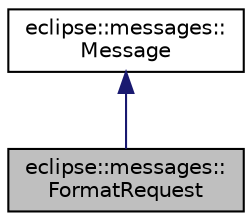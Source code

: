 digraph "eclipse::messages::FormatRequest"
{
  edge [fontname="Helvetica",fontsize="10",labelfontname="Helvetica",labelfontsize="10"];
  node [fontname="Helvetica",fontsize="10",shape=record];
  Node1 [label="eclipse::messages::\lFormatRequest",height=0.2,width=0.4,color="black", fillcolor="grey75", style="filled" fontcolor="black"];
  Node2 -> Node1 [dir="back",color="midnightblue",fontsize="10",style="solid",fontname="Helvetica"];
  Node2 [label="eclipse::messages::\lMessage",height=0.2,width=0.4,color="black", fillcolor="white", style="filled",URL="$structeclipse_1_1messages_1_1Message.html"];
}

